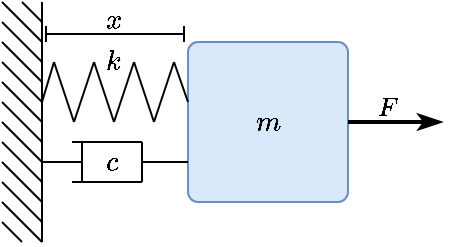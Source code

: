 <mxfile version="21.7.5" type="device">
  <diagram name="Page-1" id="-vc0-Mp2cWktbHxmDqRj">
    <mxGraphModel dx="276" dy="144" grid="1" gridSize="10" guides="1" tooltips="1" connect="1" arrows="1" fold="1" page="1" pageScale="1" pageWidth="1169" pageHeight="827" math="1" shadow="0">
      <root>
        <mxCell id="0" />
        <mxCell id="1" parent="0" />
        <mxCell id="XVoe51QkLqJGHV8VmPOX-1" value="$$m$$" style="rounded=1;whiteSpace=wrap;html=1;fillColor=#dae8fc;strokeColor=#6c8ebf;absoluteArcSize=1;arcSize=10;" parent="1" vertex="1">
          <mxGeometry x="133" y="60" width="80" height="80" as="geometry" />
        </mxCell>
        <mxCell id="XVoe51QkLqJGHV8VmPOX-2" value="" style="endArrow=none;html=1;rounded=0;" parent="1" edge="1">
          <mxGeometry width="50" height="50" relative="1" as="geometry">
            <mxPoint x="60" y="160" as="sourcePoint" />
            <mxPoint x="60" y="40" as="targetPoint" />
          </mxGeometry>
        </mxCell>
        <mxCell id="XVoe51QkLqJGHV8VmPOX-4" value="" style="endArrow=none;html=1;rounded=0;" parent="1" edge="1">
          <mxGeometry width="50" height="50" relative="1" as="geometry">
            <mxPoint x="40" y="40" as="sourcePoint" />
            <mxPoint x="60" y="60" as="targetPoint" />
          </mxGeometry>
        </mxCell>
        <mxCell id="XVoe51QkLqJGHV8VmPOX-5" value="" style="endArrow=none;html=1;rounded=0;" parent="1" edge="1">
          <mxGeometry width="50" height="50" relative="1" as="geometry">
            <mxPoint x="40" y="50" as="sourcePoint" />
            <mxPoint x="60" y="70" as="targetPoint" />
          </mxGeometry>
        </mxCell>
        <mxCell id="XVoe51QkLqJGHV8VmPOX-6" value="" style="endArrow=none;html=1;rounded=0;" parent="1" edge="1">
          <mxGeometry width="50" height="50" relative="1" as="geometry">
            <mxPoint x="40" y="60" as="sourcePoint" />
            <mxPoint x="60" y="80" as="targetPoint" />
          </mxGeometry>
        </mxCell>
        <mxCell id="XVoe51QkLqJGHV8VmPOX-7" value="" style="endArrow=none;html=1;rounded=0;" parent="1" edge="1">
          <mxGeometry width="50" height="50" relative="1" as="geometry">
            <mxPoint x="40" y="70" as="sourcePoint" />
            <mxPoint x="60" y="90" as="targetPoint" />
          </mxGeometry>
        </mxCell>
        <mxCell id="XVoe51QkLqJGHV8VmPOX-8" value="" style="endArrow=none;html=1;rounded=0;" parent="1" edge="1">
          <mxGeometry width="50" height="50" relative="1" as="geometry">
            <mxPoint x="40" y="80" as="sourcePoint" />
            <mxPoint x="60" y="100" as="targetPoint" />
          </mxGeometry>
        </mxCell>
        <mxCell id="XVoe51QkLqJGHV8VmPOX-9" value="" style="endArrow=none;html=1;rounded=0;" parent="1" edge="1">
          <mxGeometry width="50" height="50" relative="1" as="geometry">
            <mxPoint x="40" y="90" as="sourcePoint" />
            <mxPoint x="60" y="110" as="targetPoint" />
          </mxGeometry>
        </mxCell>
        <mxCell id="XVoe51QkLqJGHV8VmPOX-11" value="" style="endArrow=none;html=1;rounded=0;" parent="1" edge="1">
          <mxGeometry width="50" height="50" relative="1" as="geometry">
            <mxPoint x="60" y="90" as="sourcePoint" />
            <mxPoint x="66" y="70" as="targetPoint" />
          </mxGeometry>
        </mxCell>
        <mxCell id="XVoe51QkLqJGHV8VmPOX-12" value="" style="endArrow=none;html=1;rounded=0;" parent="1" edge="1">
          <mxGeometry width="50" height="50" relative="1" as="geometry">
            <mxPoint x="76" y="100" as="sourcePoint" />
            <mxPoint x="86" y="70" as="targetPoint" />
          </mxGeometry>
        </mxCell>
        <mxCell id="XVoe51QkLqJGHV8VmPOX-13" value="" style="endArrow=none;html=1;rounded=0;" parent="1" edge="1">
          <mxGeometry width="50" height="50" relative="1" as="geometry">
            <mxPoint x="96" y="100" as="sourcePoint" />
            <mxPoint x="106" y="70" as="targetPoint" />
          </mxGeometry>
        </mxCell>
        <mxCell id="XVoe51QkLqJGHV8VmPOX-14" value="" style="endArrow=none;html=1;rounded=0;" parent="1" edge="1">
          <mxGeometry width="50" height="50" relative="1" as="geometry">
            <mxPoint x="116" y="100" as="sourcePoint" />
            <mxPoint x="126" y="70" as="targetPoint" />
          </mxGeometry>
        </mxCell>
        <mxCell id="XVoe51QkLqJGHV8VmPOX-15" value="" style="endArrow=none;html=1;rounded=0;" parent="1" edge="1">
          <mxGeometry width="50" height="50" relative="1" as="geometry">
            <mxPoint x="66" y="70" as="sourcePoint" />
            <mxPoint x="76" y="100" as="targetPoint" />
          </mxGeometry>
        </mxCell>
        <mxCell id="XVoe51QkLqJGHV8VmPOX-16" value="" style="endArrow=none;html=1;rounded=0;" parent="1" edge="1">
          <mxGeometry width="50" height="50" relative="1" as="geometry">
            <mxPoint x="86" y="70" as="sourcePoint" />
            <mxPoint x="96" y="100" as="targetPoint" />
          </mxGeometry>
        </mxCell>
        <mxCell id="XVoe51QkLqJGHV8VmPOX-17" value="" style="endArrow=none;html=1;rounded=0;" parent="1" edge="1">
          <mxGeometry width="50" height="50" relative="1" as="geometry">
            <mxPoint x="106" y="70" as="sourcePoint" />
            <mxPoint x="116" y="100" as="targetPoint" />
          </mxGeometry>
        </mxCell>
        <mxCell id="XVoe51QkLqJGHV8VmPOX-18" value="" style="endArrow=none;html=1;rounded=0;" parent="1" edge="1">
          <mxGeometry width="50" height="50" relative="1" as="geometry">
            <mxPoint x="126" y="70" as="sourcePoint" />
            <mxPoint x="133" y="90" as="targetPoint" />
          </mxGeometry>
        </mxCell>
        <mxCell id="XVoe51QkLqJGHV8VmPOX-20" value="" style="endArrow=none;html=1;rounded=0;" parent="1" edge="1">
          <mxGeometry width="50" height="50" relative="1" as="geometry">
            <mxPoint x="110" y="120" as="sourcePoint" />
            <mxPoint x="133" y="120" as="targetPoint" />
          </mxGeometry>
        </mxCell>
        <mxCell id="XVoe51QkLqJGHV8VmPOX-21" value="" style="endArrow=none;html=1;rounded=0;" parent="1" edge="1">
          <mxGeometry width="50" height="50" relative="1" as="geometry">
            <mxPoint x="60" y="120" as="sourcePoint" />
            <mxPoint x="80" y="120" as="targetPoint" />
          </mxGeometry>
        </mxCell>
        <mxCell id="XVoe51QkLqJGHV8VmPOX-22" value="" style="endArrow=none;html=1;rounded=0;" parent="1" edge="1">
          <mxGeometry width="50" height="50" relative="1" as="geometry">
            <mxPoint x="75" y="110" as="sourcePoint" />
            <mxPoint x="110" y="110" as="targetPoint" />
          </mxGeometry>
        </mxCell>
        <mxCell id="XVoe51QkLqJGHV8VmPOX-23" value="" style="endArrow=none;html=1;rounded=0;" parent="1" edge="1">
          <mxGeometry width="50" height="50" relative="1" as="geometry">
            <mxPoint x="75" y="130" as="sourcePoint" />
            <mxPoint x="110" y="130" as="targetPoint" />
          </mxGeometry>
        </mxCell>
        <mxCell id="XVoe51QkLqJGHV8VmPOX-24" value="" style="endArrow=none;html=1;rounded=0;" parent="1" edge="1">
          <mxGeometry width="50" height="50" relative="1" as="geometry">
            <mxPoint x="110" y="130" as="sourcePoint" />
            <mxPoint x="110" y="110" as="targetPoint" />
          </mxGeometry>
        </mxCell>
        <mxCell id="XVoe51QkLqJGHV8VmPOX-25" value="" style="endArrow=none;html=1;rounded=0;" parent="1" edge="1">
          <mxGeometry width="50" height="50" relative="1" as="geometry">
            <mxPoint x="80" y="130" as="sourcePoint" />
            <mxPoint x="80" y="110" as="targetPoint" />
          </mxGeometry>
        </mxCell>
        <mxCell id="XVoe51QkLqJGHV8VmPOX-26" value="" style="endArrow=classicThin;html=1;rounded=0;strokeWidth=2;endFill=1;" parent="1" edge="1">
          <mxGeometry width="50" height="50" relative="1" as="geometry">
            <mxPoint x="213" y="100" as="sourcePoint" />
            <mxPoint x="260" y="100" as="targetPoint" />
          </mxGeometry>
        </mxCell>
        <mxCell id="XVoe51QkLqJGHV8VmPOX-27" value="$$F$$" style="edgeLabel;html=1;align=center;verticalAlign=middle;resizable=0;points=[];labelBackgroundColor=none;spacing=0;" parent="XVoe51QkLqJGHV8VmPOX-26" vertex="1" connectable="0">
          <mxGeometry x="-0.062" relative="1" as="geometry">
            <mxPoint x="-3" y="-7" as="offset" />
          </mxGeometry>
        </mxCell>
        <mxCell id="XVoe51QkLqJGHV8VmPOX-30" value="$$c$$" style="text;html=1;strokeColor=none;fillColor=none;align=center;verticalAlign=middle;whiteSpace=wrap;rounded=0;" parent="1" vertex="1">
          <mxGeometry x="80" y="110" width="30" height="20" as="geometry" />
        </mxCell>
        <mxCell id="XVoe51QkLqJGHV8VmPOX-31" value="$$k$$" style="text;html=1;strokeColor=none;fillColor=none;align=center;verticalAlign=middle;whiteSpace=wrap;rounded=0;spacing=0;" parent="1" vertex="1">
          <mxGeometry x="91" y="62" width="10" height="16" as="geometry" />
        </mxCell>
        <mxCell id="XVoe51QkLqJGHV8VmPOX-33" value="" style="endArrow=none;html=1;rounded=0;" parent="1" edge="1">
          <mxGeometry width="50" height="50" relative="1" as="geometry">
            <mxPoint x="40" y="100" as="sourcePoint" />
            <mxPoint x="60" y="120" as="targetPoint" />
          </mxGeometry>
        </mxCell>
        <mxCell id="XVoe51QkLqJGHV8VmPOX-34" value="" style="endArrow=none;html=1;rounded=0;" parent="1" edge="1">
          <mxGeometry width="50" height="50" relative="1" as="geometry">
            <mxPoint x="40" y="110" as="sourcePoint" />
            <mxPoint x="60" y="130" as="targetPoint" />
          </mxGeometry>
        </mxCell>
        <mxCell id="XVoe51QkLqJGHV8VmPOX-35" value="" style="endArrow=none;html=1;rounded=0;" parent="1" edge="1">
          <mxGeometry width="50" height="50" relative="1" as="geometry">
            <mxPoint x="40" y="120" as="sourcePoint" />
            <mxPoint x="60" y="140" as="targetPoint" />
          </mxGeometry>
        </mxCell>
        <mxCell id="XVoe51QkLqJGHV8VmPOX-36" value="" style="endArrow=none;html=1;rounded=0;" parent="1" edge="1">
          <mxGeometry width="50" height="50" relative="1" as="geometry">
            <mxPoint x="40" y="130" as="sourcePoint" />
            <mxPoint x="60" y="150" as="targetPoint" />
          </mxGeometry>
        </mxCell>
        <mxCell id="XVoe51QkLqJGHV8VmPOX-37" value="" style="endArrow=none;html=1;rounded=0;" parent="1" edge="1">
          <mxGeometry width="50" height="50" relative="1" as="geometry">
            <mxPoint x="40" y="140" as="sourcePoint" />
            <mxPoint x="60" y="160" as="targetPoint" />
          </mxGeometry>
        </mxCell>
        <mxCell id="XVoe51QkLqJGHV8VmPOX-38" value="" style="endArrow=none;html=1;rounded=0;" parent="1" edge="1">
          <mxGeometry width="50" height="50" relative="1" as="geometry">
            <mxPoint x="40" y="150" as="sourcePoint" />
            <mxPoint x="50" y="160" as="targetPoint" />
          </mxGeometry>
        </mxCell>
        <mxCell id="XVoe51QkLqJGHV8VmPOX-39" value="" style="endArrow=none;html=1;rounded=0;" parent="1" edge="1">
          <mxGeometry width="50" height="50" relative="1" as="geometry">
            <mxPoint x="50" y="40" as="sourcePoint" />
            <mxPoint x="60" y="50" as="targetPoint" />
          </mxGeometry>
        </mxCell>
        <mxCell id="7Nttj1uW6y98BxFJCHul-4" value="" style="endArrow=none;html=1;rounded=0;" edge="1" parent="1">
          <mxGeometry width="50" height="50" relative="1" as="geometry">
            <mxPoint x="62" y="56" as="sourcePoint" />
            <mxPoint x="131" y="56" as="targetPoint" />
          </mxGeometry>
        </mxCell>
        <mxCell id="7Nttj1uW6y98BxFJCHul-5" value="" style="endArrow=none;html=1;rounded=0;" edge="1" parent="1">
          <mxGeometry width="50" height="50" relative="1" as="geometry">
            <mxPoint x="131" y="52" as="sourcePoint" />
            <mxPoint x="131" y="60" as="targetPoint" />
          </mxGeometry>
        </mxCell>
        <mxCell id="7Nttj1uW6y98BxFJCHul-6" value="" style="endArrow=none;html=1;rounded=0;" edge="1" parent="1">
          <mxGeometry width="50" height="50" relative="1" as="geometry">
            <mxPoint x="62" y="52" as="sourcePoint" />
            <mxPoint x="62" y="60" as="targetPoint" />
          </mxGeometry>
        </mxCell>
        <mxCell id="7Nttj1uW6y98BxFJCHul-7" value="$$x$$" style="text;html=1;strokeColor=none;fillColor=none;align=center;verticalAlign=middle;whiteSpace=wrap;rounded=0;" vertex="1" parent="1">
          <mxGeometry x="81" y="44" width="30" height="10" as="geometry" />
        </mxCell>
      </root>
    </mxGraphModel>
  </diagram>
</mxfile>
